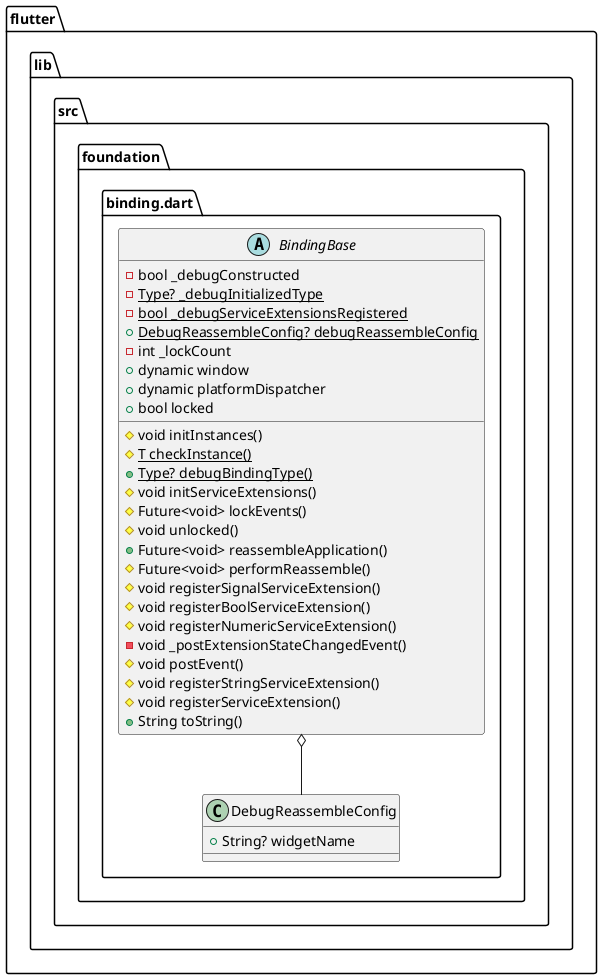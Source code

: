 @startuml
set namespaceSeparator ::

abstract class "flutter::lib::src::foundation::binding.dart::BindingBase" {
  -bool _debugConstructed
  {static} -Type? _debugInitializedType
  {static} -bool _debugServiceExtensionsRegistered
  {static} +DebugReassembleConfig? debugReassembleConfig
  -int _lockCount
  +dynamic window
  +dynamic platformDispatcher
  +bool locked
  #void initInstances()
  {static} #T checkInstance()
  {static} +Type? debugBindingType()
  #void initServiceExtensions()
  #Future<void> lockEvents()
  #void unlocked()
  +Future<void> reassembleApplication()
  #Future<void> performReassemble()
  #void registerSignalServiceExtension()
  #void registerBoolServiceExtension()
  #void registerNumericServiceExtension()
  -void _postExtensionStateChangedEvent()
  #void postEvent()
  #void registerStringServiceExtension()
  #void registerServiceExtension()
  +String toString()
}

"flutter::lib::src::foundation::binding.dart::BindingBase" o-- "flutter::lib::src::foundation::binding.dart::DebugReassembleConfig"

class "flutter::lib::src::foundation::binding.dart::DebugReassembleConfig" {
  +String? widgetName
}


@enduml